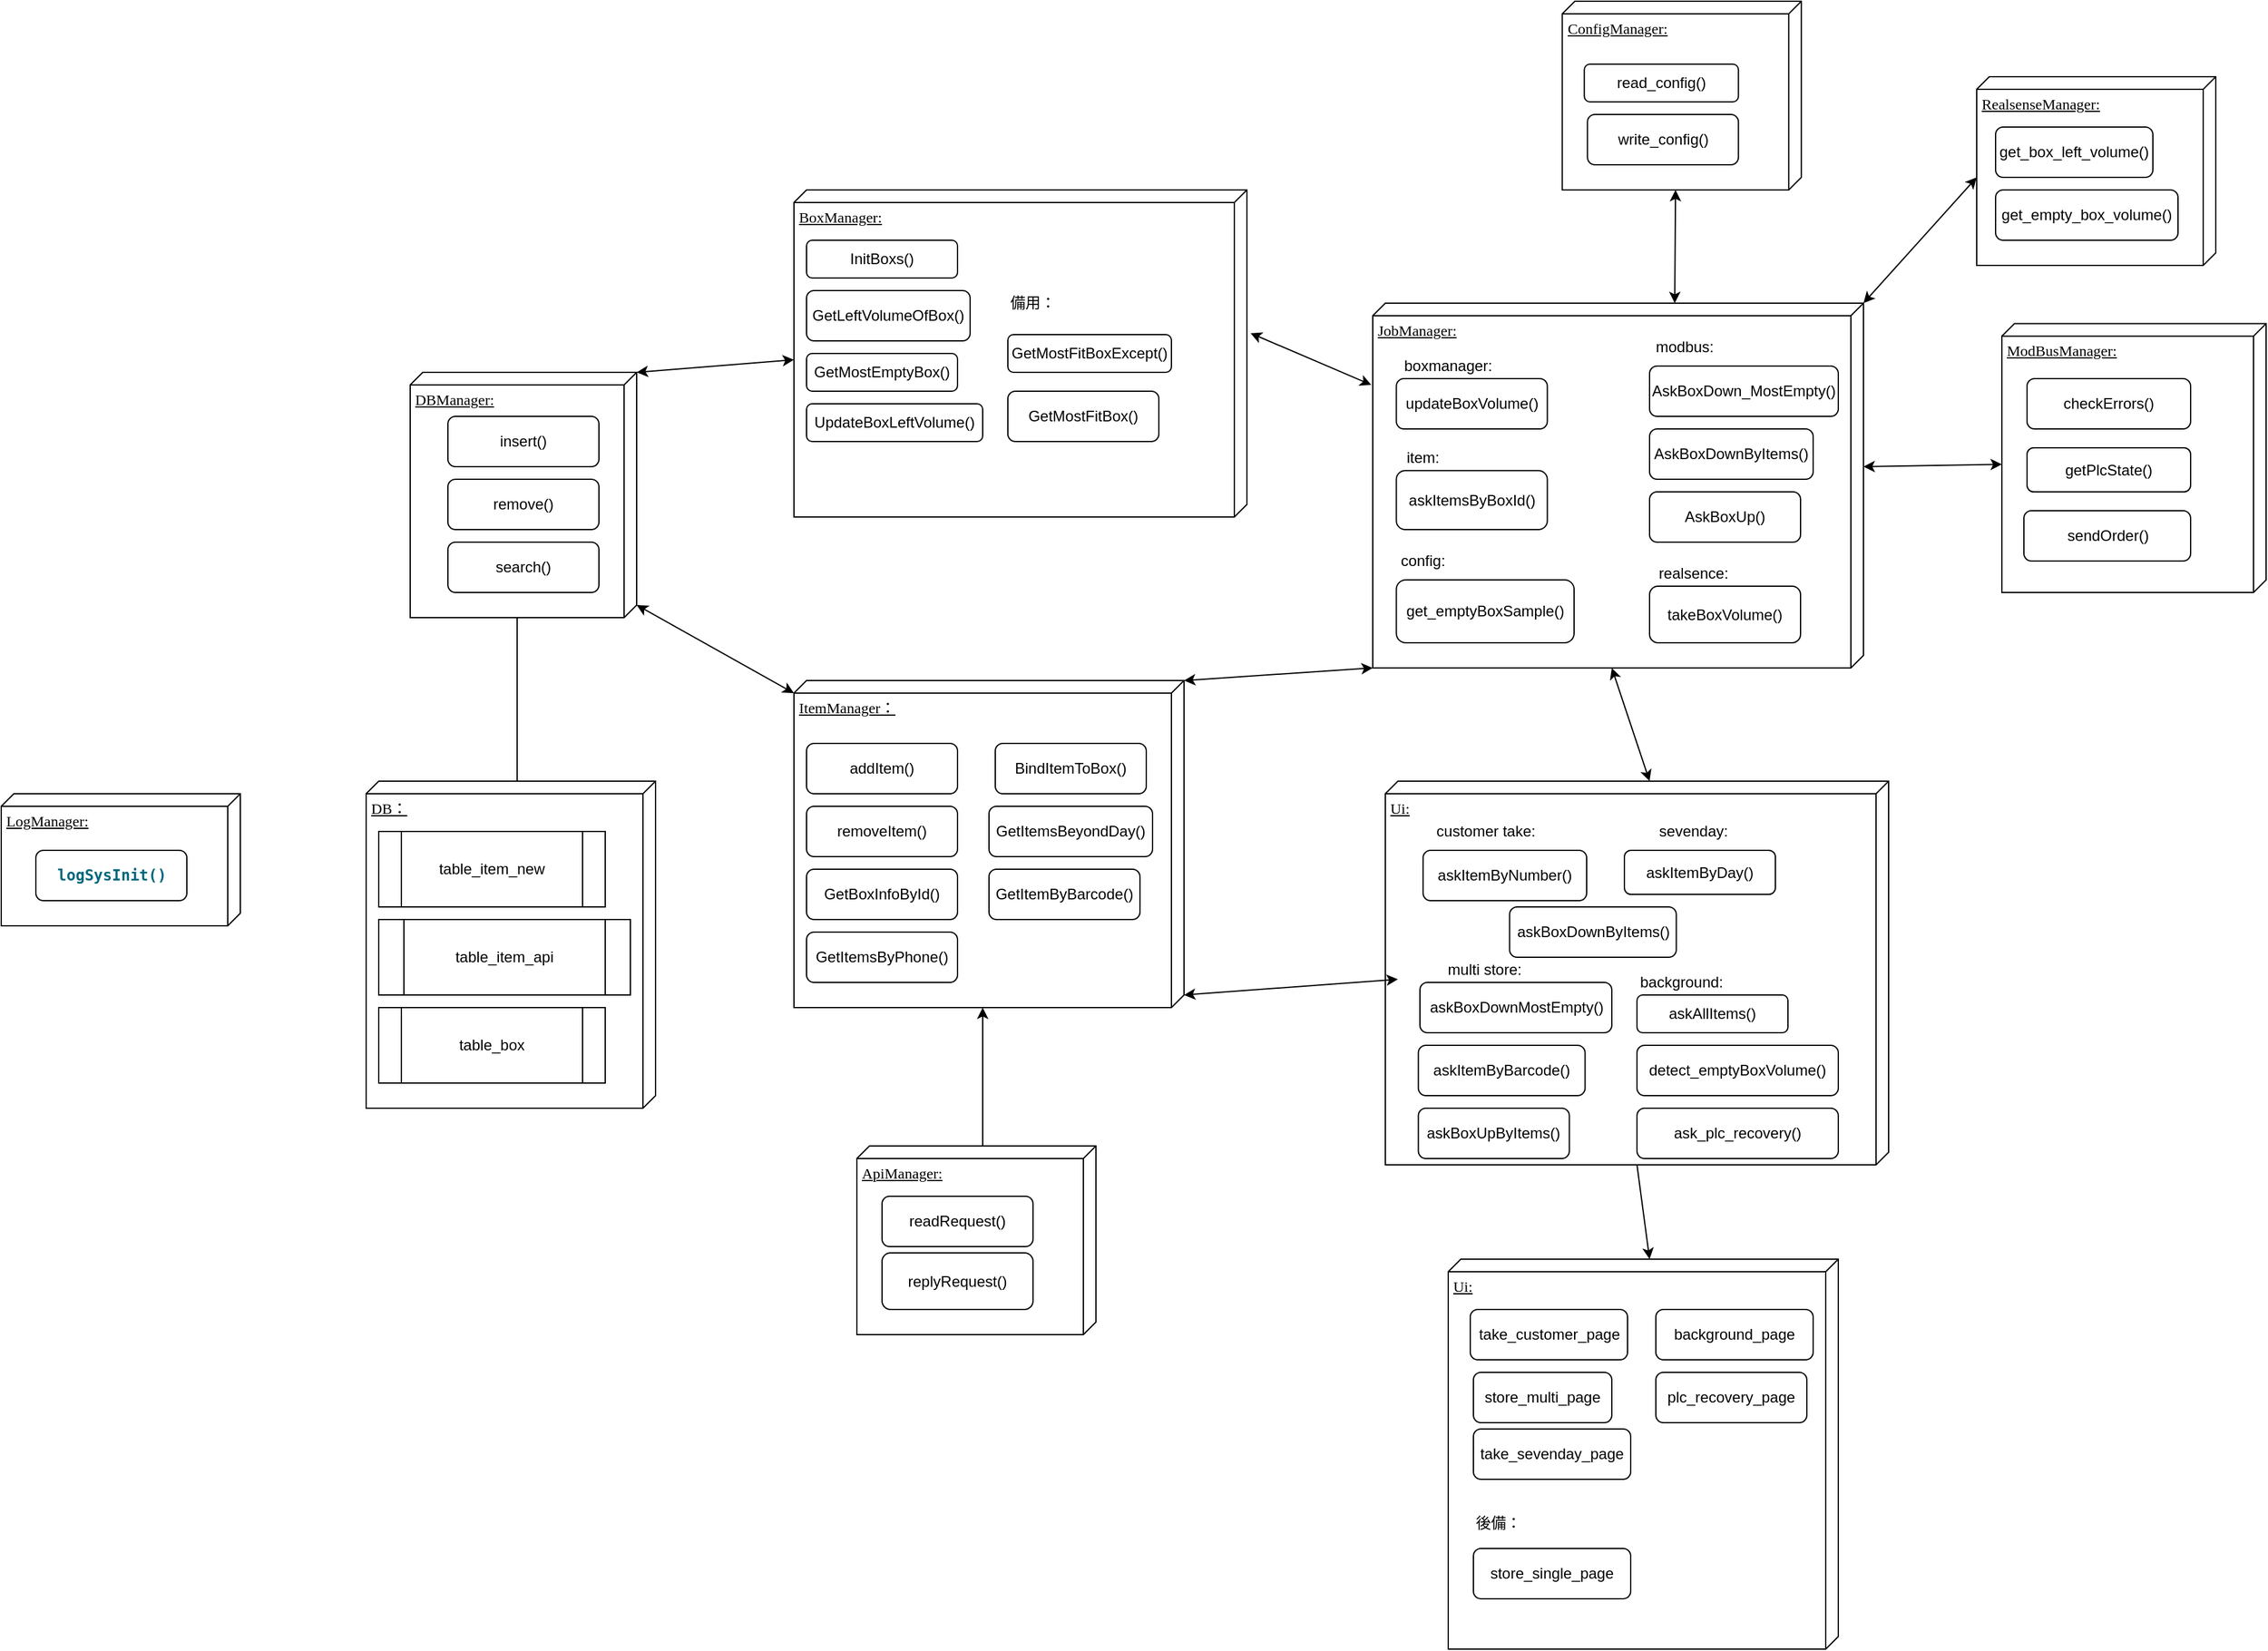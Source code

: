 <mxfile version="14.1.8" type="device"><diagram name="Page-1" id="5f0bae14-7c28-e335-631c-24af17079c00"><mxGraphModel dx="2138" dy="607" grid="1" gridSize="10" guides="1" tooltips="1" connect="1" arrows="1" fold="1" page="1" pageScale="1" pageWidth="1100" pageHeight="850" background="#ffffff" math="0" shadow="0"><root><mxCell id="0"/><mxCell id="1" parent="0"/><mxCell id="39150e848f15840c-1" value="ItemManager：" style="verticalAlign=top;align=left;spacingTop=8;spacingLeft=2;spacingRight=12;shape=cube;size=10;direction=south;fontStyle=4;html=1;rounded=0;shadow=0;comic=0;labelBackgroundColor=none;strokeWidth=1;fontFamily=Verdana;fontSize=12" parent="1" vertex="1"><mxGeometry x="310" y="680" width="310" height="260" as="geometry"/></mxCell><mxCell id="39150e848f15840c-2" value="BoxManager:" style="verticalAlign=top;align=left;spacingTop=8;spacingLeft=2;spacingRight=12;shape=cube;size=10;direction=south;fontStyle=4;html=1;rounded=0;shadow=0;comic=0;labelBackgroundColor=none;strokeWidth=1;fontFamily=Verdana;fontSize=12" parent="1" vertex="1"><mxGeometry x="310" y="290" width="360" height="260" as="geometry"/></mxCell><mxCell id="39150e848f15840c-3" value="JobManager:" style="verticalAlign=top;align=left;spacingTop=8;spacingLeft=2;spacingRight=12;shape=cube;size=10;direction=south;fontStyle=4;html=1;rounded=0;shadow=0;comic=0;labelBackgroundColor=none;strokeWidth=1;fontFamily=Verdana;fontSize=12" parent="1" vertex="1"><mxGeometry x="770" y="380" width="390" height="290" as="geometry"/></mxCell><mxCell id="LnbThF50w7kk1p-7OWKZ-2" value="AskBoxDown_MostEmpty()" style="rounded=1;whiteSpace=wrap;html=1;" parent="1" vertex="1"><mxGeometry x="990" y="430" width="150" height="40" as="geometry"/></mxCell><mxCell id="LnbThF50w7kk1p-7OWKZ-3" value="InitBoxs()" style="rounded=1;whiteSpace=wrap;html=1;" parent="1" vertex="1"><mxGeometry x="320" y="330" width="120" height="30" as="geometry"/></mxCell><mxCell id="LnbThF50w7kk1p-7OWKZ-4" value="addItem()" style="rounded=1;whiteSpace=wrap;html=1;" parent="1" vertex="1"><mxGeometry x="320" y="730" width="120" height="40" as="geometry"/></mxCell><mxCell id="LnbThF50w7kk1p-7OWKZ-5" value="removeItem()" style="rounded=1;whiteSpace=wrap;html=1;" parent="1" vertex="1"><mxGeometry x="320" y="780" width="120" height="40" as="geometry"/></mxCell><mxCell id="LnbThF50w7kk1p-7OWKZ-6" value="GetBoxInfoById()" style="rounded=1;whiteSpace=wrap;html=1;" parent="1" vertex="1"><mxGeometry x="320" y="830" width="120" height="40" as="geometry"/></mxCell><mxCell id="LnbThF50w7kk1p-7OWKZ-7" value="GetItemsByPhone()" style="rounded=1;whiteSpace=wrap;html=1;" parent="1" vertex="1"><mxGeometry x="320" y="880" width="120" height="40" as="geometry"/></mxCell><mxCell id="LnbThF50w7kk1p-7OWKZ-8" value="BindItemToBox()" style="rounded=1;whiteSpace=wrap;html=1;" parent="1" vertex="1"><mxGeometry x="470" y="730" width="120" height="40" as="geometry"/></mxCell><mxCell id="LnbThF50w7kk1p-7OWKZ-9" value="GetItemsBeyondDay()" style="rounded=1;whiteSpace=wrap;html=1;" parent="1" vertex="1"><mxGeometry x="465" y="780" width="130" height="40" as="geometry"/></mxCell><mxCell id="LnbThF50w7kk1p-7OWKZ-12" value="GetLeftVolumeOfBox()" style="rounded=1;whiteSpace=wrap;html=1;" parent="1" vertex="1"><mxGeometry x="320" y="370" width="130" height="40" as="geometry"/></mxCell><mxCell id="LnbThF50w7kk1p-7OWKZ-13" value="GetMostFitBox()" style="rounded=1;whiteSpace=wrap;html=1;" parent="1" vertex="1"><mxGeometry x="480" y="450" width="120" height="40" as="geometry"/></mxCell><mxCell id="LnbThF50w7kk1p-7OWKZ-14" value="GetMostEmptyBox()" style="rounded=1;whiteSpace=wrap;html=1;" parent="1" vertex="1"><mxGeometry x="320" y="420" width="120" height="30" as="geometry"/></mxCell><mxCell id="LnbThF50w7kk1p-7OWKZ-15" value="GetMostFitBoxExcept()" style="rounded=1;whiteSpace=wrap;html=1;" parent="1" vertex="1"><mxGeometry x="480" y="405" width="130" height="30" as="geometry"/></mxCell><mxCell id="LnbThF50w7kk1p-7OWKZ-16" value="UpdateBoxLeftVolume()" style="rounded=1;whiteSpace=wrap;html=1;" parent="1" vertex="1"><mxGeometry x="320" y="460" width="140" height="30" as="geometry"/></mxCell><mxCell id="LnbThF50w7kk1p-7OWKZ-20" value="AskBoxDownByItems()" style="rounded=1;whiteSpace=wrap;html=1;" parent="1" vertex="1"><mxGeometry x="990" y="480" width="130" height="40" as="geometry"/></mxCell><mxCell id="LnbThF50w7kk1p-7OWKZ-21" value="AskBoxUp()" style="rounded=1;whiteSpace=wrap;html=1;" parent="1" vertex="1"><mxGeometry x="990" y="530" width="120" height="40" as="geometry"/></mxCell><mxCell id="LnbThF50w7kk1p-7OWKZ-25" value="Ui:" style="verticalAlign=top;align=left;spacingTop=8;spacingLeft=2;spacingRight=12;shape=cube;size=10;direction=south;fontStyle=4;html=1;rounded=0;shadow=0;comic=0;labelBackgroundColor=none;strokeWidth=1;fontFamily=Verdana;fontSize=12" parent="1" vertex="1"><mxGeometry x="830" y="1140" width="310" height="310" as="geometry"/></mxCell><mxCell id="LnbThF50w7kk1p-7OWKZ-29" value="RealsenseManager:" style="verticalAlign=top;align=left;spacingTop=8;spacingLeft=2;spacingRight=12;shape=cube;size=10;direction=south;fontStyle=4;html=1;rounded=0;shadow=0;comic=0;labelBackgroundColor=none;strokeWidth=1;fontFamily=Verdana;fontSize=12" parent="1" vertex="1"><mxGeometry x="1250" y="200" width="190" height="150" as="geometry"/></mxCell><mxCell id="LnbThF50w7kk1p-7OWKZ-30" value="get_box_left_volume()" style="rounded=1;whiteSpace=wrap;html=1;" parent="1" vertex="1"><mxGeometry x="1265" y="240" width="125" height="40" as="geometry"/></mxCell><mxCell id="LnbThF50w7kk1p-7OWKZ-35" value="store_multi_page" style="rounded=1;whiteSpace=wrap;html=1;" parent="1" vertex="1"><mxGeometry x="850" y="1230" width="110" height="40" as="geometry"/></mxCell><mxCell id="LnbThF50w7kk1p-7OWKZ-36" value="take_customer_page" style="rounded=1;whiteSpace=wrap;html=1;" parent="1" vertex="1"><mxGeometry x="847.5" y="1180" width="125" height="40" as="geometry"/></mxCell><mxCell id="LnbThF50w7kk1p-7OWKZ-37" value="take_sevenday_page" style="rounded=1;whiteSpace=wrap;html=1;" parent="1" vertex="1"><mxGeometry x="850" y="1275" width="125" height="40" as="geometry"/></mxCell><mxCell id="tnG5z-MdMgnw0RbB9eHu-1" value="DBManager:" style="verticalAlign=top;align=left;spacingTop=8;spacingLeft=2;spacingRight=12;shape=cube;size=10;direction=south;fontStyle=4;html=1;rounded=0;shadow=0;comic=0;labelBackgroundColor=none;strokeWidth=1;fontFamily=Verdana;fontSize=12" parent="1" vertex="1"><mxGeometry x="5" y="435" width="180" height="195" as="geometry"/></mxCell><mxCell id="tnG5z-MdMgnw0RbB9eHu-3" value="remove()" style="rounded=1;whiteSpace=wrap;html=1;" parent="1" vertex="1"><mxGeometry x="35" y="520" width="120" height="40" as="geometry"/></mxCell><mxCell id="tnG5z-MdMgnw0RbB9eHu-4" value="search()" style="rounded=1;whiteSpace=wrap;html=1;" parent="1" vertex="1"><mxGeometry x="35" y="570" width="120" height="40" as="geometry"/></mxCell><mxCell id="tnG5z-MdMgnw0RbB9eHu-5" value="insert()" style="rounded=1;whiteSpace=wrap;html=1;" parent="1" vertex="1"><mxGeometry x="35" y="470" width="120" height="40" as="geometry"/></mxCell><mxCell id="PgQMT8yNiO9W99oc0dqT-1" value="DB：" style="verticalAlign=top;align=left;spacingTop=8;spacingLeft=2;spacingRight=12;shape=cube;size=10;direction=south;fontStyle=4;html=1;rounded=0;shadow=0;comic=0;labelBackgroundColor=none;strokeWidth=1;fontFamily=Verdana;fontSize=12" parent="1" vertex="1"><mxGeometry x="-30" y="760" width="230" height="260" as="geometry"/></mxCell><mxCell id="PgQMT8yNiO9W99oc0dqT-3" value="table_item_new" style="shape=process;whiteSpace=wrap;html=1;backgroundOutline=1;" parent="1" vertex="1"><mxGeometry x="-20" y="800" width="180" height="60" as="geometry"/></mxCell><mxCell id="PgQMT8yNiO9W99oc0dqT-4" value="table_box" style="shape=process;whiteSpace=wrap;html=1;backgroundOutline=1;" parent="1" vertex="1"><mxGeometry x="-20" y="940" width="180" height="60" as="geometry"/></mxCell><mxCell id="PgQMT8yNiO9W99oc0dqT-5" value="table_item_api" style="shape=process;whiteSpace=wrap;html=1;backgroundOutline=1;" parent="1" vertex="1"><mxGeometry x="-20" y="870" width="200" height="60" as="geometry"/></mxCell><mxCell id="PgQMT8yNiO9W99oc0dqT-7" value="background_page&lt;br&gt;" style="rounded=1;whiteSpace=wrap;html=1;" parent="1" vertex="1"><mxGeometry x="995" y="1180" width="125" height="40" as="geometry"/></mxCell><mxCell id="PgQMT8yNiO9W99oc0dqT-8" value="plc_recovery_page" style="rounded=1;whiteSpace=wrap;html=1;" parent="1" vertex="1"><mxGeometry x="995" y="1230" width="120" height="40" as="geometry"/></mxCell><mxCell id="PgQMT8yNiO9W99oc0dqT-10" value="get_empty_box_volume()" style="rounded=1;whiteSpace=wrap;html=1;" parent="1" vertex="1"><mxGeometry x="1265" y="290" width="145" height="40" as="geometry"/></mxCell><mxCell id="W9fGqXciLSUJHJCOOQcn-1" value="備用：" style="text;html=1;strokeColor=none;fillColor=none;align=center;verticalAlign=middle;whiteSpace=wrap;rounded=0;" parent="1" vertex="1"><mxGeometry x="480" y="370" width="40" height="20" as="geometry"/></mxCell><mxCell id="W9fGqXciLSUJHJCOOQcn-2" value="GetItemByBarcode()" style="rounded=1;whiteSpace=wrap;html=1;" parent="1" vertex="1"><mxGeometry x="465" y="830" width="120" height="40" as="geometry"/></mxCell><mxCell id="W9fGqXciLSUJHJCOOQcn-3" value="後備：" style="text;html=1;strokeColor=none;fillColor=none;align=center;verticalAlign=middle;whiteSpace=wrap;rounded=0;" parent="1" vertex="1"><mxGeometry x="850" y="1340" width="40" height="20" as="geometry"/></mxCell><mxCell id="W9fGqXciLSUJHJCOOQcn-4" value="store_single_page" style="rounded=1;whiteSpace=wrap;html=1;" parent="1" vertex="1"><mxGeometry x="850" y="1370" width="125" height="40" as="geometry"/></mxCell><mxCell id="W9fGqXciLSUJHJCOOQcn-5" value="ConfigManager:" style="verticalAlign=top;align=left;spacingTop=8;spacingLeft=2;spacingRight=12;shape=cube;size=10;direction=south;fontStyle=4;html=1;rounded=0;shadow=0;comic=0;labelBackgroundColor=none;strokeWidth=1;fontFamily=Verdana;fontSize=12" parent="1" vertex="1"><mxGeometry x="920.63" y="140" width="190" height="150" as="geometry"/></mxCell><mxCell id="W9fGqXciLSUJHJCOOQcn-6" value="read_config()" style="rounded=1;whiteSpace=wrap;html=1;" parent="1" vertex="1"><mxGeometry x="938.13" y="190" width="122.5" height="30" as="geometry"/></mxCell><mxCell id="W9fGqXciLSUJHJCOOQcn-7" value="write_config()" style="rounded=1;whiteSpace=wrap;html=1;" parent="1" vertex="1"><mxGeometry x="940.63" y="230" width="120" height="40" as="geometry"/></mxCell><mxCell id="W9fGqXciLSUJHJCOOQcn-11" value="LogManager:" style="verticalAlign=top;align=left;spacingTop=8;spacingLeft=2;spacingRight=12;shape=cube;size=10;direction=south;fontStyle=4;html=1;rounded=0;shadow=0;comic=0;labelBackgroundColor=none;strokeWidth=1;fontFamily=Verdana;fontSize=12" parent="1" vertex="1"><mxGeometry x="-320" y="770" width="190" height="105" as="geometry"/></mxCell><mxCell id="W9fGqXciLSUJHJCOOQcn-12" value="&lt;pre style=&quot;margin-top: 0px ; margin-bottom: 0px&quot;&gt;&lt;span style=&quot;font-weight: 600 ; color: #00677c&quot;&gt;logSysInit()&lt;/span&gt;&lt;/pre&gt;" style="rounded=1;whiteSpace=wrap;html=1;" parent="1" vertex="1"><mxGeometry x="-292.5" y="815" width="120" height="40" as="geometry"/></mxCell><mxCell id="W9fGqXciLSUJHJCOOQcn-18" value="" style="endArrow=none;html=1;exitX=0;exitY=0;exitDx=0;exitDy=110;exitPerimeter=0;entryX=0;entryY=0;entryDx=195;entryDy=95;entryPerimeter=0;" parent="1" source="PgQMT8yNiO9W99oc0dqT-1" target="tnG5z-MdMgnw0RbB9eHu-1" edge="1"><mxGeometry width="50" height="50" relative="1" as="geometry"><mxPoint x="560" y="640" as="sourcePoint"/><mxPoint x="610" y="590" as="targetPoint"/></mxGeometry></mxCell><mxCell id="W9fGqXciLSUJHJCOOQcn-19" value="" style="endArrow=classic;startArrow=classic;html=1;exitX=0;exitY=0;exitDx=185;exitDy=0;exitPerimeter=0;entryX=0;entryY=0;entryDx=10;entryDy=310;entryPerimeter=0;" parent="1" source="tnG5z-MdMgnw0RbB9eHu-1" target="39150e848f15840c-1" edge="1"><mxGeometry width="50" height="50" relative="1" as="geometry"><mxPoint x="560" y="640" as="sourcePoint"/><mxPoint x="610" y="590" as="targetPoint"/></mxGeometry></mxCell><mxCell id="W9fGqXciLSUJHJCOOQcn-21" value="" style="endArrow=classic;startArrow=classic;html=1;exitX=0;exitY=0;exitDx=0;exitDy=0;exitPerimeter=0;entryX=0;entryY=0;entryDx=135;entryDy=360;entryPerimeter=0;" parent="1" source="tnG5z-MdMgnw0RbB9eHu-1" target="39150e848f15840c-2" edge="1"><mxGeometry width="50" height="50" relative="1" as="geometry"><mxPoint x="560" y="840" as="sourcePoint"/><mxPoint x="610" y="790" as="targetPoint"/></mxGeometry></mxCell><mxCell id="W9fGqXciLSUJHJCOOQcn-22" value="" style="endArrow=classic;startArrow=classic;html=1;exitX=0;exitY=0;exitDx=0;exitDy=0;exitPerimeter=0;entryX=1;entryY=1;entryDx=0;entryDy=0;entryPerimeter=0;" parent="1" source="39150e848f15840c-1" target="39150e848f15840c-3" edge="1"><mxGeometry width="50" height="50" relative="1" as="geometry"><mxPoint x="560" y="740" as="sourcePoint"/><mxPoint x="610" y="690" as="targetPoint"/></mxGeometry></mxCell><mxCell id="W9fGqXciLSUJHJCOOQcn-23" value="" style="endArrow=classic;startArrow=classic;html=1;entryX=0.224;entryY=1.003;entryDx=0;entryDy=0;entryPerimeter=0;exitX=0.438;exitY=-0.008;exitDx=0;exitDy=0;exitPerimeter=0;" parent="1" source="39150e848f15840c-2" target="39150e848f15840c-3" edge="1"><mxGeometry width="50" height="50" relative="1" as="geometry"><mxPoint x="620" y="850" as="sourcePoint"/><mxPoint x="610" y="690" as="targetPoint"/></mxGeometry></mxCell><mxCell id="W9fGqXciLSUJHJCOOQcn-24" value="Ui:" style="verticalAlign=top;align=left;spacingTop=8;spacingLeft=2;spacingRight=12;shape=cube;size=10;direction=south;fontStyle=4;html=1;rounded=0;shadow=0;comic=0;labelBackgroundColor=none;strokeWidth=1;fontFamily=Verdana;fontSize=12" parent="1" vertex="1"><mxGeometry x="780" y="760" width="400" height="305" as="geometry"/></mxCell><mxCell id="W9fGqXciLSUJHJCOOQcn-25" value="" style="endArrow=classic;html=1;exitX=0;exitY=0;exitDx=305;exitDy=200;exitPerimeter=0;entryX=0;entryY=0;entryDx=0;entryDy=150;entryPerimeter=0;" parent="1" source="W9fGqXciLSUJHJCOOQcn-24" target="LnbThF50w7kk1p-7OWKZ-25" edge="1"><mxGeometry width="50" height="50" relative="1" as="geometry"><mxPoint x="990" y="1140" as="sourcePoint"/><mxPoint x="1040" y="1090" as="targetPoint"/></mxGeometry></mxCell><mxCell id="W9fGqXciLSUJHJCOOQcn-26" value="askItemByNumber()" style="rounded=1;whiteSpace=wrap;html=1;" parent="1" vertex="1"><mxGeometry x="810" y="815" width="130" height="40" as="geometry"/></mxCell><mxCell id="W9fGqXciLSUJHJCOOQcn-27" value="askBoxDownByItems()" style="rounded=1;whiteSpace=wrap;html=1;" parent="1" vertex="1"><mxGeometry x="878.75" y="860" width="132.5" height="40" as="geometry"/></mxCell><mxCell id="W9fGqXciLSUJHJCOOQcn-28" value="customer take:" style="text;html=1;strokeColor=none;fillColor=none;align=center;verticalAlign=middle;whiteSpace=wrap;rounded=0;" parent="1" vertex="1"><mxGeometry x="810" y="790" width="100" height="20" as="geometry"/></mxCell><mxCell id="W9fGqXciLSUJHJCOOQcn-31" value="multi store:" style="text;html=1;strokeColor=none;fillColor=none;align=center;verticalAlign=middle;whiteSpace=wrap;rounded=0;" parent="1" vertex="1"><mxGeometry x="808.75" y="900" width="100" height="20" as="geometry"/></mxCell><mxCell id="W9fGqXciLSUJHJCOOQcn-33" value="askItemByBarcode()" style="rounded=1;whiteSpace=wrap;html=1;" parent="1" vertex="1"><mxGeometry x="806.25" y="970" width="132.5" height="40" as="geometry"/></mxCell><mxCell id="W9fGqXciLSUJHJCOOQcn-34" value="askBoxDownMostEmpty()" style="rounded=1;whiteSpace=wrap;html=1;" parent="1" vertex="1"><mxGeometry x="807.5" y="920" width="152.5" height="40" as="geometry"/></mxCell><mxCell id="W9fGqXciLSUJHJCOOQcn-36" value="sevenday:" style="text;html=1;strokeColor=none;fillColor=none;align=center;verticalAlign=middle;whiteSpace=wrap;rounded=0;" parent="1" vertex="1"><mxGeometry x="980" y="790" width="90" height="20" as="geometry"/></mxCell><mxCell id="W9fGqXciLSUJHJCOOQcn-37" value="askItemByDay()" style="rounded=1;whiteSpace=wrap;html=1;" parent="1" vertex="1"><mxGeometry x="970" y="815" width="120" height="35" as="geometry"/></mxCell><mxCell id="W9fGqXciLSUJHJCOOQcn-39" value="askBoxUpByItems()" style="rounded=1;whiteSpace=wrap;html=1;" parent="1" vertex="1"><mxGeometry x="806.25" y="1020" width="120" height="40" as="geometry"/></mxCell><mxCell id="W9fGqXciLSUJHJCOOQcn-40" value="background:" style="text;html=1;strokeColor=none;fillColor=none;align=center;verticalAlign=middle;whiteSpace=wrap;rounded=0;" parent="1" vertex="1"><mxGeometry x="971.25" y="910" width="88.75" height="20" as="geometry"/></mxCell><mxCell id="W9fGqXciLSUJHJCOOQcn-42" value="askAllItems()" style="rounded=1;whiteSpace=wrap;html=1;" parent="1" vertex="1"><mxGeometry x="980" y="930" width="120" height="30" as="geometry"/></mxCell><mxCell id="W9fGqXciLSUJHJCOOQcn-43" value="detect_emptyBoxVolume()" style="rounded=1;whiteSpace=wrap;html=1;" parent="1" vertex="1"><mxGeometry x="980" y="970" width="160" height="40" as="geometry"/></mxCell><mxCell id="W9fGqXciLSUJHJCOOQcn-44" value="ask_plc_recovery()" style="rounded=1;whiteSpace=wrap;html=1;" parent="1" vertex="1"><mxGeometry x="980" y="1020" width="160" height="40" as="geometry"/></mxCell><mxCell id="W9fGqXciLSUJHJCOOQcn-45" value="" style="endArrow=classic;startArrow=classic;html=1;exitX=0;exitY=0;exitDx=157.5;exitDy=390;exitPerimeter=0;entryX=0;entryY=0;entryDx=250;entryDy=0;entryPerimeter=0;" parent="1" source="W9fGqXciLSUJHJCOOQcn-24" target="39150e848f15840c-1" edge="1"><mxGeometry width="50" height="50" relative="1" as="geometry"><mxPoint x="960" y="660" as="sourcePoint"/><mxPoint x="1010" y="610" as="targetPoint"/></mxGeometry></mxCell><mxCell id="W9fGqXciLSUJHJCOOQcn-46" value="" style="endArrow=classic;startArrow=classic;html=1;exitX=0;exitY=0;exitDx=80;exitDy=190;exitPerimeter=0;entryX=0;entryY=0;entryDx=0;entryDy=0;entryPerimeter=0;" parent="1" source="LnbThF50w7kk1p-7OWKZ-29" target="39150e848f15840c-3" edge="1"><mxGeometry width="50" height="50" relative="1" as="geometry"><mxPoint x="960" y="660" as="sourcePoint"/><mxPoint x="1010" y="610" as="targetPoint"/></mxGeometry></mxCell><mxCell id="W9fGqXciLSUJHJCOOQcn-47" value="" style="endArrow=classic;startArrow=classic;html=1;exitX=0;exitY=0;exitDx=0;exitDy=150;exitPerimeter=0;entryX=0;entryY=0;entryDx=150;entryDy=100;entryPerimeter=0;" parent="1" source="39150e848f15840c-3" target="W9fGqXciLSUJHJCOOQcn-5" edge="1"><mxGeometry width="50" height="50" relative="1" as="geometry"><mxPoint x="520" y="360" as="sourcePoint"/><mxPoint x="570" y="310" as="targetPoint"/></mxGeometry></mxCell><mxCell id="W9fGqXciLSUJHJCOOQcn-48" value="ModBusManager:" style="verticalAlign=top;align=left;spacingTop=8;spacingLeft=2;spacingRight=12;shape=cube;size=10;direction=south;fontStyle=4;html=1;rounded=0;shadow=0;comic=0;labelBackgroundColor=none;strokeWidth=1;fontFamily=Verdana;fontSize=12" parent="1" vertex="1"><mxGeometry x="1270" y="396.25" width="210" height="213.75" as="geometry"/></mxCell><mxCell id="W9fGqXciLSUJHJCOOQcn-49" value="checkErrors()" style="rounded=1;whiteSpace=wrap;html=1;" parent="1" vertex="1"><mxGeometry x="1290" y="440" width="130" height="40" as="geometry"/></mxCell><mxCell id="W9fGqXciLSUJHJCOOQcn-50" value="getPlcState()" style="rounded=1;whiteSpace=wrap;html=1;" parent="1" vertex="1"><mxGeometry x="1290" y="495" width="130" height="35" as="geometry"/></mxCell><mxCell id="W9fGqXciLSUJHJCOOQcn-51" value="sendOrder()" style="rounded=1;whiteSpace=wrap;html=1;" parent="1" vertex="1"><mxGeometry x="1287.5" y="545" width="132.5" height="40" as="geometry"/></mxCell><mxCell id="W9fGqXciLSUJHJCOOQcn-52" value="" style="endArrow=classic;startArrow=classic;html=1;exitX=0;exitY=0;exitDx=130;exitDy=0;exitPerimeter=0;entryX=0;entryY=0;entryDx=111.875;entryDy=210;entryPerimeter=0;" parent="1" source="39150e848f15840c-3" target="W9fGqXciLSUJHJCOOQcn-48" edge="1"><mxGeometry width="50" height="50" relative="1" as="geometry"><mxPoint x="1210" y="500" as="sourcePoint"/><mxPoint x="1260" y="450" as="targetPoint"/></mxGeometry></mxCell><mxCell id="W9fGqXciLSUJHJCOOQcn-53" value="" style="endArrow=classic;startArrow=classic;html=1;exitX=0;exitY=0;exitDx=0;exitDy=190;exitPerimeter=0;entryX=0;entryY=0;entryDx=290;entryDy=200;entryPerimeter=0;" parent="1" source="W9fGqXciLSUJHJCOOQcn-24" target="39150e848f15840c-3" edge="1"><mxGeometry width="50" height="50" relative="1" as="geometry"><mxPoint x="930" y="730" as="sourcePoint"/><mxPoint x="980" y="680" as="targetPoint"/></mxGeometry></mxCell><mxCell id="W9fGqXciLSUJHJCOOQcn-55" value="updateBoxVolume()" style="rounded=1;whiteSpace=wrap;html=1;" parent="1" vertex="1"><mxGeometry x="788.75" y="440" width="120" height="40" as="geometry"/></mxCell><mxCell id="W9fGqXciLSUJHJCOOQcn-56" value="boxmanager:" style="text;html=1;strokeColor=none;fillColor=none;align=center;verticalAlign=middle;whiteSpace=wrap;rounded=0;" parent="1" vertex="1"><mxGeometry x="790" y="420" width="80" height="20" as="geometry"/></mxCell><mxCell id="W9fGqXciLSUJHJCOOQcn-58" value="modbus:" style="text;html=1;strokeColor=none;fillColor=none;align=center;verticalAlign=middle;whiteSpace=wrap;rounded=0;" parent="1" vertex="1"><mxGeometry x="995.63" y="405" width="44.37" height="20" as="geometry"/></mxCell><mxCell id="W9fGqXciLSUJHJCOOQcn-59" value="item:" style="text;html=1;strokeColor=none;fillColor=none;align=center;verticalAlign=middle;whiteSpace=wrap;rounded=0;" parent="1" vertex="1"><mxGeometry x="790" y="493.13" width="40" height="20" as="geometry"/></mxCell><mxCell id="W9fGqXciLSUJHJCOOQcn-60" value="askItemsByBoxId()" style="rounded=1;whiteSpace=wrap;html=1;" parent="1" vertex="1"><mxGeometry x="788.75" y="513.13" width="120" height="46.87" as="geometry"/></mxCell><mxCell id="W9fGqXciLSUJHJCOOQcn-61" value="config:" style="text;html=1;strokeColor=none;fillColor=none;align=center;verticalAlign=middle;whiteSpace=wrap;rounded=0;" parent="1" vertex="1"><mxGeometry x="790" y="575" width="40" height="20" as="geometry"/></mxCell><mxCell id="W9fGqXciLSUJHJCOOQcn-62" value="get_emptyBoxSample()" style="rounded=1;whiteSpace=wrap;html=1;" parent="1" vertex="1"><mxGeometry x="788.75" y="600" width="141.25" height="50" as="geometry"/></mxCell><mxCell id="W9fGqXciLSUJHJCOOQcn-63" value="realsence:" style="text;html=1;strokeColor=none;fillColor=none;align=center;verticalAlign=middle;whiteSpace=wrap;rounded=0;" parent="1" vertex="1"><mxGeometry x="990" y="585" width="70" height="20" as="geometry"/></mxCell><mxCell id="W9fGqXciLSUJHJCOOQcn-64" value="takeBoxVolume()" style="rounded=1;whiteSpace=wrap;html=1;" parent="1" vertex="1"><mxGeometry x="990" y="605" width="120" height="45" as="geometry"/></mxCell><mxCell id="O82b8mwoPj2ZvX-Ub-Ux-1" value="ApiManager:" style="verticalAlign=top;align=left;spacingTop=8;spacingLeft=2;spacingRight=12;shape=cube;size=10;direction=south;fontStyle=4;html=1;rounded=0;shadow=0;comic=0;labelBackgroundColor=none;strokeWidth=1;fontFamily=Verdana;fontSize=12" parent="1" vertex="1"><mxGeometry x="360" y="1050" width="190" height="150" as="geometry"/></mxCell><mxCell id="O82b8mwoPj2ZvX-Ub-Ux-2" value="replyRequest()" style="rounded=1;whiteSpace=wrap;html=1;" parent="1" vertex="1"><mxGeometry x="380" y="1135" width="120" height="45" as="geometry"/></mxCell><mxCell id="O82b8mwoPj2ZvX-Ub-Ux-3" value="readRequest()" style="rounded=1;whiteSpace=wrap;html=1;" parent="1" vertex="1"><mxGeometry x="380" y="1090" width="120" height="40" as="geometry"/></mxCell><mxCell id="O82b8mwoPj2ZvX-Ub-Ux-4" value="" style="endArrow=classic;html=1;exitX=0;exitY=0;exitDx=0;exitDy=90;exitPerimeter=0;entryX=0;entryY=0;entryDx=260;entryDy=160;entryPerimeter=0;" parent="1" source="O82b8mwoPj2ZvX-Ub-Ux-1" target="39150e848f15840c-1" edge="1"><mxGeometry width="50" height="50" relative="1" as="geometry"><mxPoint x="160" y="1080" as="sourcePoint"/><mxPoint x="210" y="1030" as="targetPoint"/></mxGeometry></mxCell></root></mxGraphModel></diagram></mxfile>